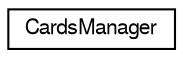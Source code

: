 digraph G
{
  edge [fontname="FreeSans",fontsize="10",labelfontname="FreeSans",labelfontsize="10"];
  node [fontname="FreeSans",fontsize="10",shape=record];
  rankdir="LR";
  Node1 [label="CardsManager",height=0.2,width=0.4,color="black", fillcolor="white", style="filled",URL="$class_cards_manager.html"];
}
